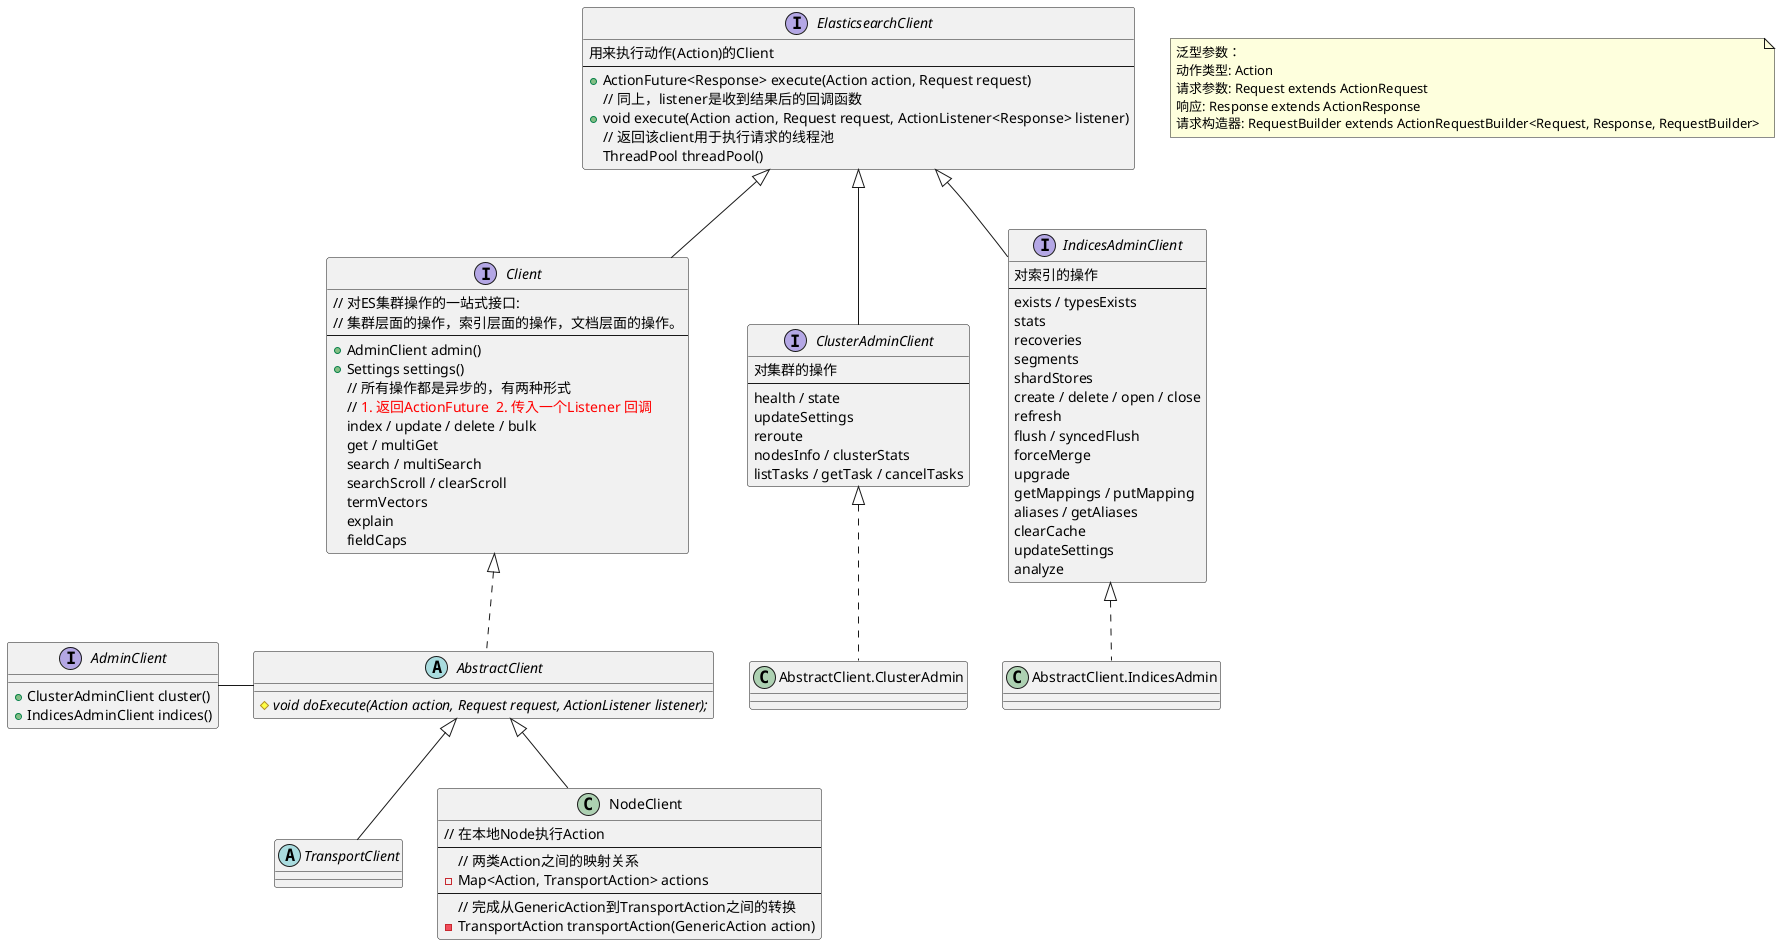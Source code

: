 @startuml

set namespaceSeparator ::

note as N1
    泛型参数：
    动作类型: Action
    请求参数: Request extends ActionRequest
    响应: Response extends ActionResponse
    请求构造器: RequestBuilder extends ActionRequestBuilder<Request, Response, RequestBuilder>
end note

interface ElasticsearchClient{
    用来执行动作(Action)的Client
    ---
    +ActionFuture<Response> execute(Action action, Request request)
    // 同上，listener是收到结果后的回调函数
    +void execute(Action action, Request request, ActionListener<Response> listener)
    // 返回该client用于执行请求的线程池
    ThreadPool threadPool()
}

interface Client extends ElasticsearchClient{
    // 对ES集群操作的一站式接口:
    // 集群层面的操作，索引层面的操作，文档层面的操作。
    ---
    +AdminClient admin()
    +Settings settings()
    // 所有操作都是异步的，有两种形式
    // <font color="red">1. 返回ActionFuture  2. 传入一个Listener 回调
    index / update / delete / bulk
    get / multiGet
    search / multiSearch
    searchScroll / clearScroll
    termVectors
    explain
    fieldCaps
}

abstract class AbstractClient implements Client{
    #{abstract} void doExecute(Action action, Request request, ActionListener listener);
}

interface ClusterAdminClient extends ElasticsearchClient{
    对集群的操作
    ---
    health / state
    updateSettings
    reroute
    nodesInfo / clusterStats
    listTasks / getTask / cancelTasks
}

class AbstractClient.ClusterAdmin implements ClusterAdminClient{
}

interface IndicesAdminClient extends ElasticsearchClient{
    对索引的操作
    ---
    exists / typesExists
    stats
    recoveries
    segments
    shardStores
    create / delete / open / close
    refresh
    flush / syncedFlush
    forceMerge
    upgrade
    getMappings / putMapping
    aliases / getAliases
    clearCache
    updateSettings
    analyze
}

class AbstractClient.IndicesAdmin implements IndicesAdminClient{
}

abstract class TransportClient extends AbstractClient{
}

class NodeClient extends AbstractClient{
    // 在本地Node执行Action
    ---
    // 两类Action之间的映射关系
    -Map<Action, TransportAction> actions
    ---
    // 完成从GenericAction到TransportAction之间的转换
    -TransportAction transportAction(GenericAction action)
}

interface AdminClient{
    +ClusterAdminClient cluster()
    +IndicesAdminClient indices()
}

AbstractClient -left-- AdminClient
@enduml